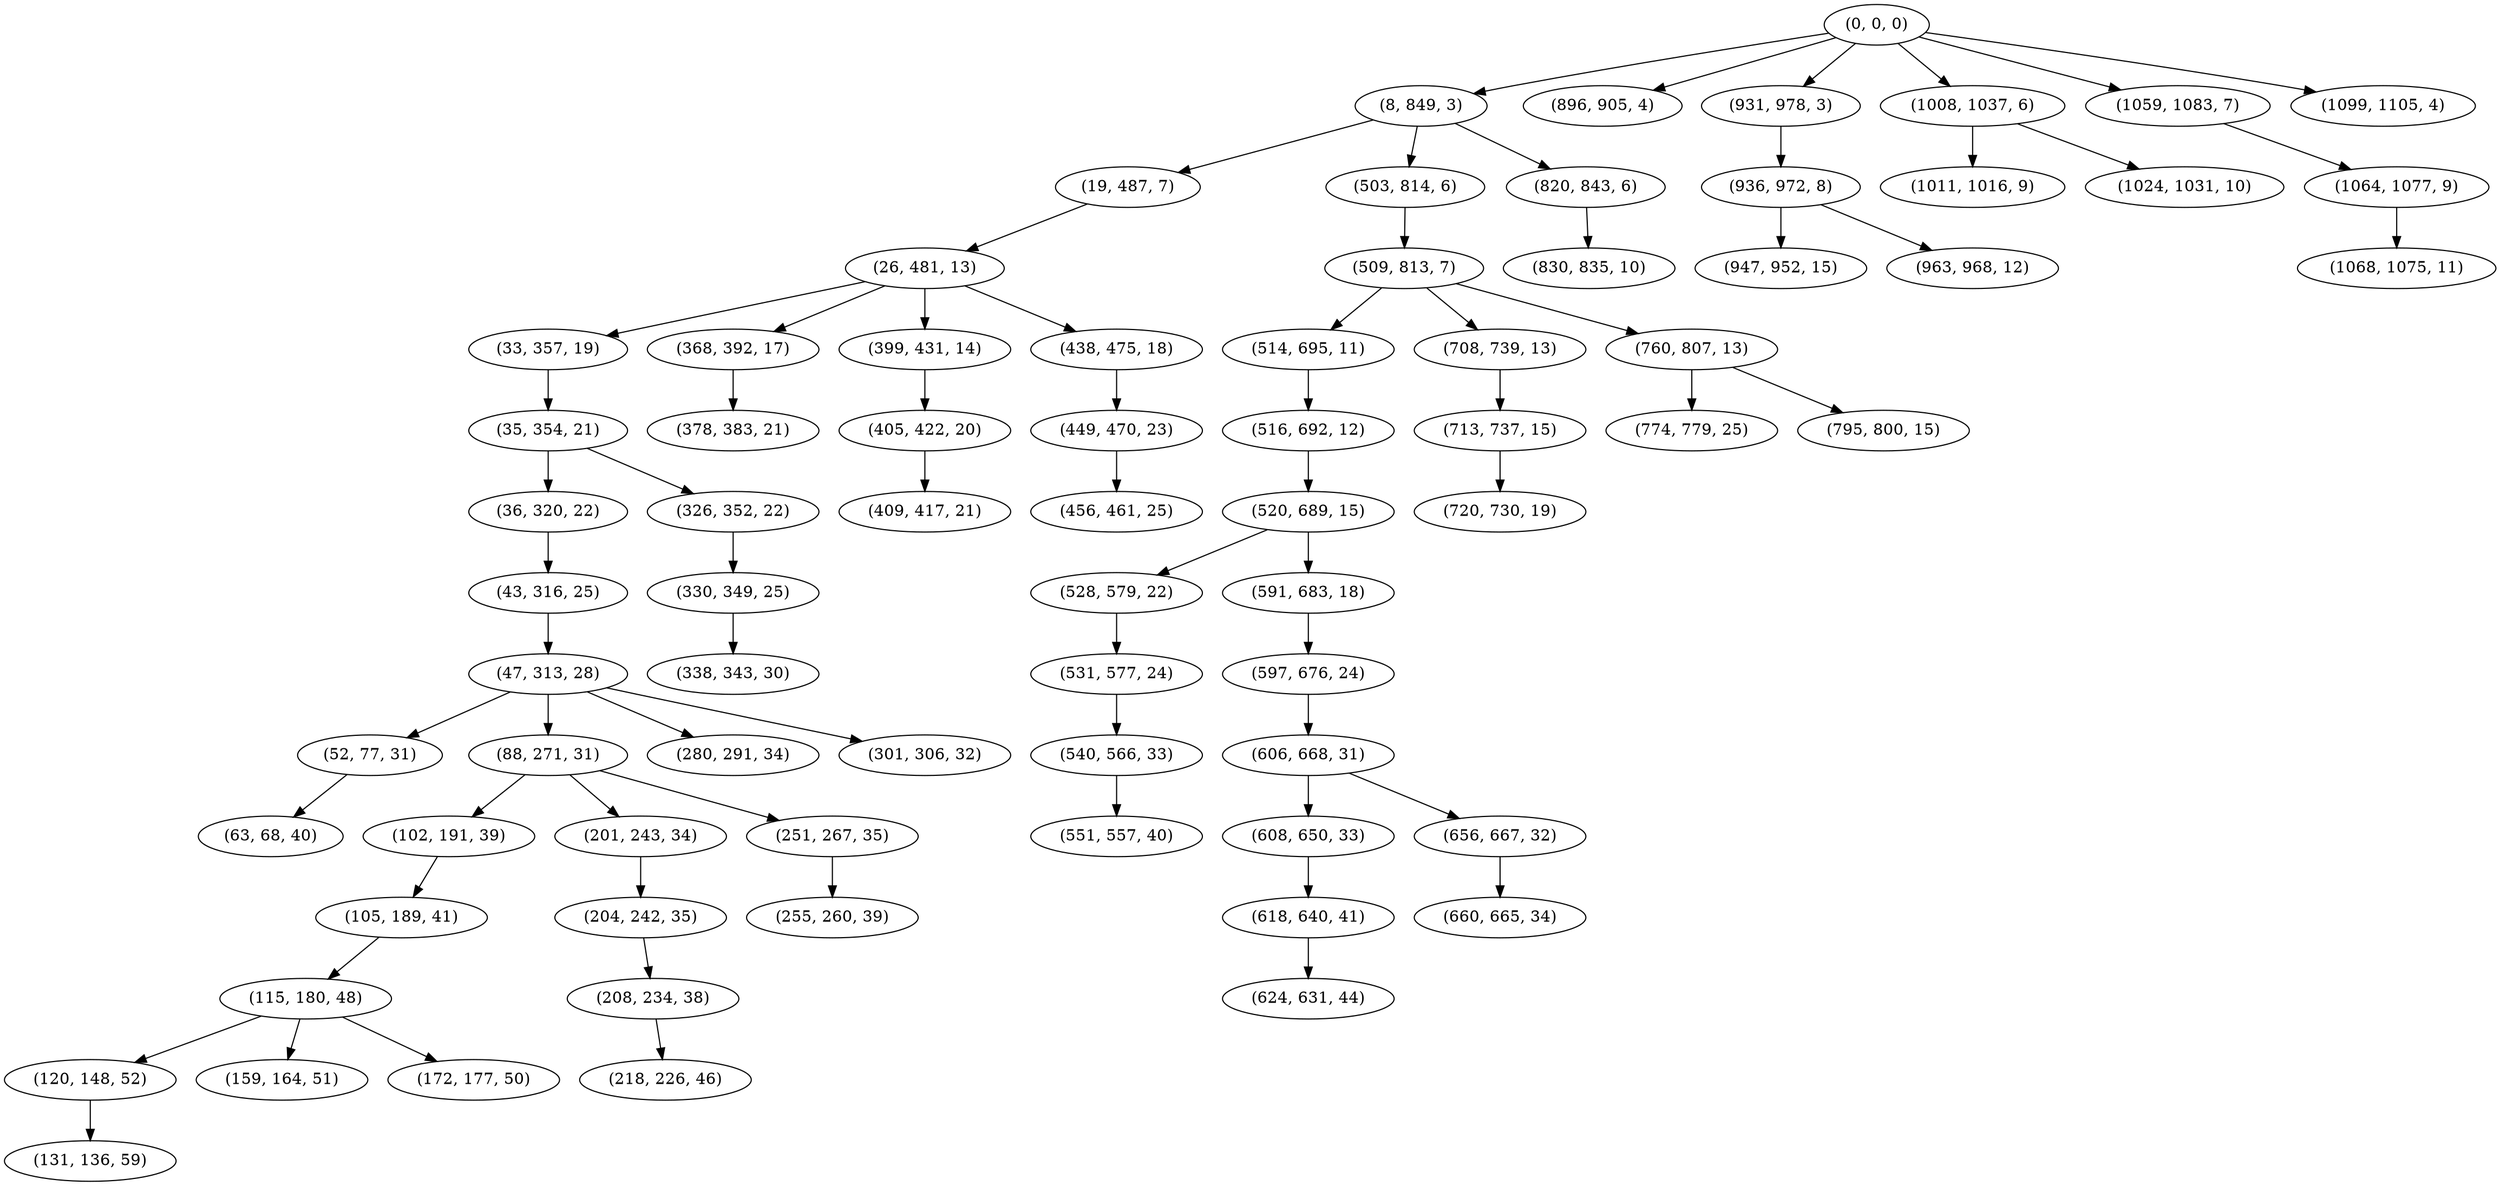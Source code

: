 digraph tree {
    "(0, 0, 0)";
    "(8, 849, 3)";
    "(19, 487, 7)";
    "(26, 481, 13)";
    "(33, 357, 19)";
    "(35, 354, 21)";
    "(36, 320, 22)";
    "(43, 316, 25)";
    "(47, 313, 28)";
    "(52, 77, 31)";
    "(63, 68, 40)";
    "(88, 271, 31)";
    "(102, 191, 39)";
    "(105, 189, 41)";
    "(115, 180, 48)";
    "(120, 148, 52)";
    "(131, 136, 59)";
    "(159, 164, 51)";
    "(172, 177, 50)";
    "(201, 243, 34)";
    "(204, 242, 35)";
    "(208, 234, 38)";
    "(218, 226, 46)";
    "(251, 267, 35)";
    "(255, 260, 39)";
    "(280, 291, 34)";
    "(301, 306, 32)";
    "(326, 352, 22)";
    "(330, 349, 25)";
    "(338, 343, 30)";
    "(368, 392, 17)";
    "(378, 383, 21)";
    "(399, 431, 14)";
    "(405, 422, 20)";
    "(409, 417, 21)";
    "(438, 475, 18)";
    "(449, 470, 23)";
    "(456, 461, 25)";
    "(503, 814, 6)";
    "(509, 813, 7)";
    "(514, 695, 11)";
    "(516, 692, 12)";
    "(520, 689, 15)";
    "(528, 579, 22)";
    "(531, 577, 24)";
    "(540, 566, 33)";
    "(551, 557, 40)";
    "(591, 683, 18)";
    "(597, 676, 24)";
    "(606, 668, 31)";
    "(608, 650, 33)";
    "(618, 640, 41)";
    "(624, 631, 44)";
    "(656, 667, 32)";
    "(660, 665, 34)";
    "(708, 739, 13)";
    "(713, 737, 15)";
    "(720, 730, 19)";
    "(760, 807, 13)";
    "(774, 779, 25)";
    "(795, 800, 15)";
    "(820, 843, 6)";
    "(830, 835, 10)";
    "(896, 905, 4)";
    "(931, 978, 3)";
    "(936, 972, 8)";
    "(947, 952, 15)";
    "(963, 968, 12)";
    "(1008, 1037, 6)";
    "(1011, 1016, 9)";
    "(1024, 1031, 10)";
    "(1059, 1083, 7)";
    "(1064, 1077, 9)";
    "(1068, 1075, 11)";
    "(1099, 1105, 4)";
    "(0, 0, 0)" -> "(8, 849, 3)";
    "(0, 0, 0)" -> "(896, 905, 4)";
    "(0, 0, 0)" -> "(931, 978, 3)";
    "(0, 0, 0)" -> "(1008, 1037, 6)";
    "(0, 0, 0)" -> "(1059, 1083, 7)";
    "(0, 0, 0)" -> "(1099, 1105, 4)";
    "(8, 849, 3)" -> "(19, 487, 7)";
    "(8, 849, 3)" -> "(503, 814, 6)";
    "(8, 849, 3)" -> "(820, 843, 6)";
    "(19, 487, 7)" -> "(26, 481, 13)";
    "(26, 481, 13)" -> "(33, 357, 19)";
    "(26, 481, 13)" -> "(368, 392, 17)";
    "(26, 481, 13)" -> "(399, 431, 14)";
    "(26, 481, 13)" -> "(438, 475, 18)";
    "(33, 357, 19)" -> "(35, 354, 21)";
    "(35, 354, 21)" -> "(36, 320, 22)";
    "(35, 354, 21)" -> "(326, 352, 22)";
    "(36, 320, 22)" -> "(43, 316, 25)";
    "(43, 316, 25)" -> "(47, 313, 28)";
    "(47, 313, 28)" -> "(52, 77, 31)";
    "(47, 313, 28)" -> "(88, 271, 31)";
    "(47, 313, 28)" -> "(280, 291, 34)";
    "(47, 313, 28)" -> "(301, 306, 32)";
    "(52, 77, 31)" -> "(63, 68, 40)";
    "(88, 271, 31)" -> "(102, 191, 39)";
    "(88, 271, 31)" -> "(201, 243, 34)";
    "(88, 271, 31)" -> "(251, 267, 35)";
    "(102, 191, 39)" -> "(105, 189, 41)";
    "(105, 189, 41)" -> "(115, 180, 48)";
    "(115, 180, 48)" -> "(120, 148, 52)";
    "(115, 180, 48)" -> "(159, 164, 51)";
    "(115, 180, 48)" -> "(172, 177, 50)";
    "(120, 148, 52)" -> "(131, 136, 59)";
    "(201, 243, 34)" -> "(204, 242, 35)";
    "(204, 242, 35)" -> "(208, 234, 38)";
    "(208, 234, 38)" -> "(218, 226, 46)";
    "(251, 267, 35)" -> "(255, 260, 39)";
    "(326, 352, 22)" -> "(330, 349, 25)";
    "(330, 349, 25)" -> "(338, 343, 30)";
    "(368, 392, 17)" -> "(378, 383, 21)";
    "(399, 431, 14)" -> "(405, 422, 20)";
    "(405, 422, 20)" -> "(409, 417, 21)";
    "(438, 475, 18)" -> "(449, 470, 23)";
    "(449, 470, 23)" -> "(456, 461, 25)";
    "(503, 814, 6)" -> "(509, 813, 7)";
    "(509, 813, 7)" -> "(514, 695, 11)";
    "(509, 813, 7)" -> "(708, 739, 13)";
    "(509, 813, 7)" -> "(760, 807, 13)";
    "(514, 695, 11)" -> "(516, 692, 12)";
    "(516, 692, 12)" -> "(520, 689, 15)";
    "(520, 689, 15)" -> "(528, 579, 22)";
    "(520, 689, 15)" -> "(591, 683, 18)";
    "(528, 579, 22)" -> "(531, 577, 24)";
    "(531, 577, 24)" -> "(540, 566, 33)";
    "(540, 566, 33)" -> "(551, 557, 40)";
    "(591, 683, 18)" -> "(597, 676, 24)";
    "(597, 676, 24)" -> "(606, 668, 31)";
    "(606, 668, 31)" -> "(608, 650, 33)";
    "(606, 668, 31)" -> "(656, 667, 32)";
    "(608, 650, 33)" -> "(618, 640, 41)";
    "(618, 640, 41)" -> "(624, 631, 44)";
    "(656, 667, 32)" -> "(660, 665, 34)";
    "(708, 739, 13)" -> "(713, 737, 15)";
    "(713, 737, 15)" -> "(720, 730, 19)";
    "(760, 807, 13)" -> "(774, 779, 25)";
    "(760, 807, 13)" -> "(795, 800, 15)";
    "(820, 843, 6)" -> "(830, 835, 10)";
    "(931, 978, 3)" -> "(936, 972, 8)";
    "(936, 972, 8)" -> "(947, 952, 15)";
    "(936, 972, 8)" -> "(963, 968, 12)";
    "(1008, 1037, 6)" -> "(1011, 1016, 9)";
    "(1008, 1037, 6)" -> "(1024, 1031, 10)";
    "(1059, 1083, 7)" -> "(1064, 1077, 9)";
    "(1064, 1077, 9)" -> "(1068, 1075, 11)";
}
